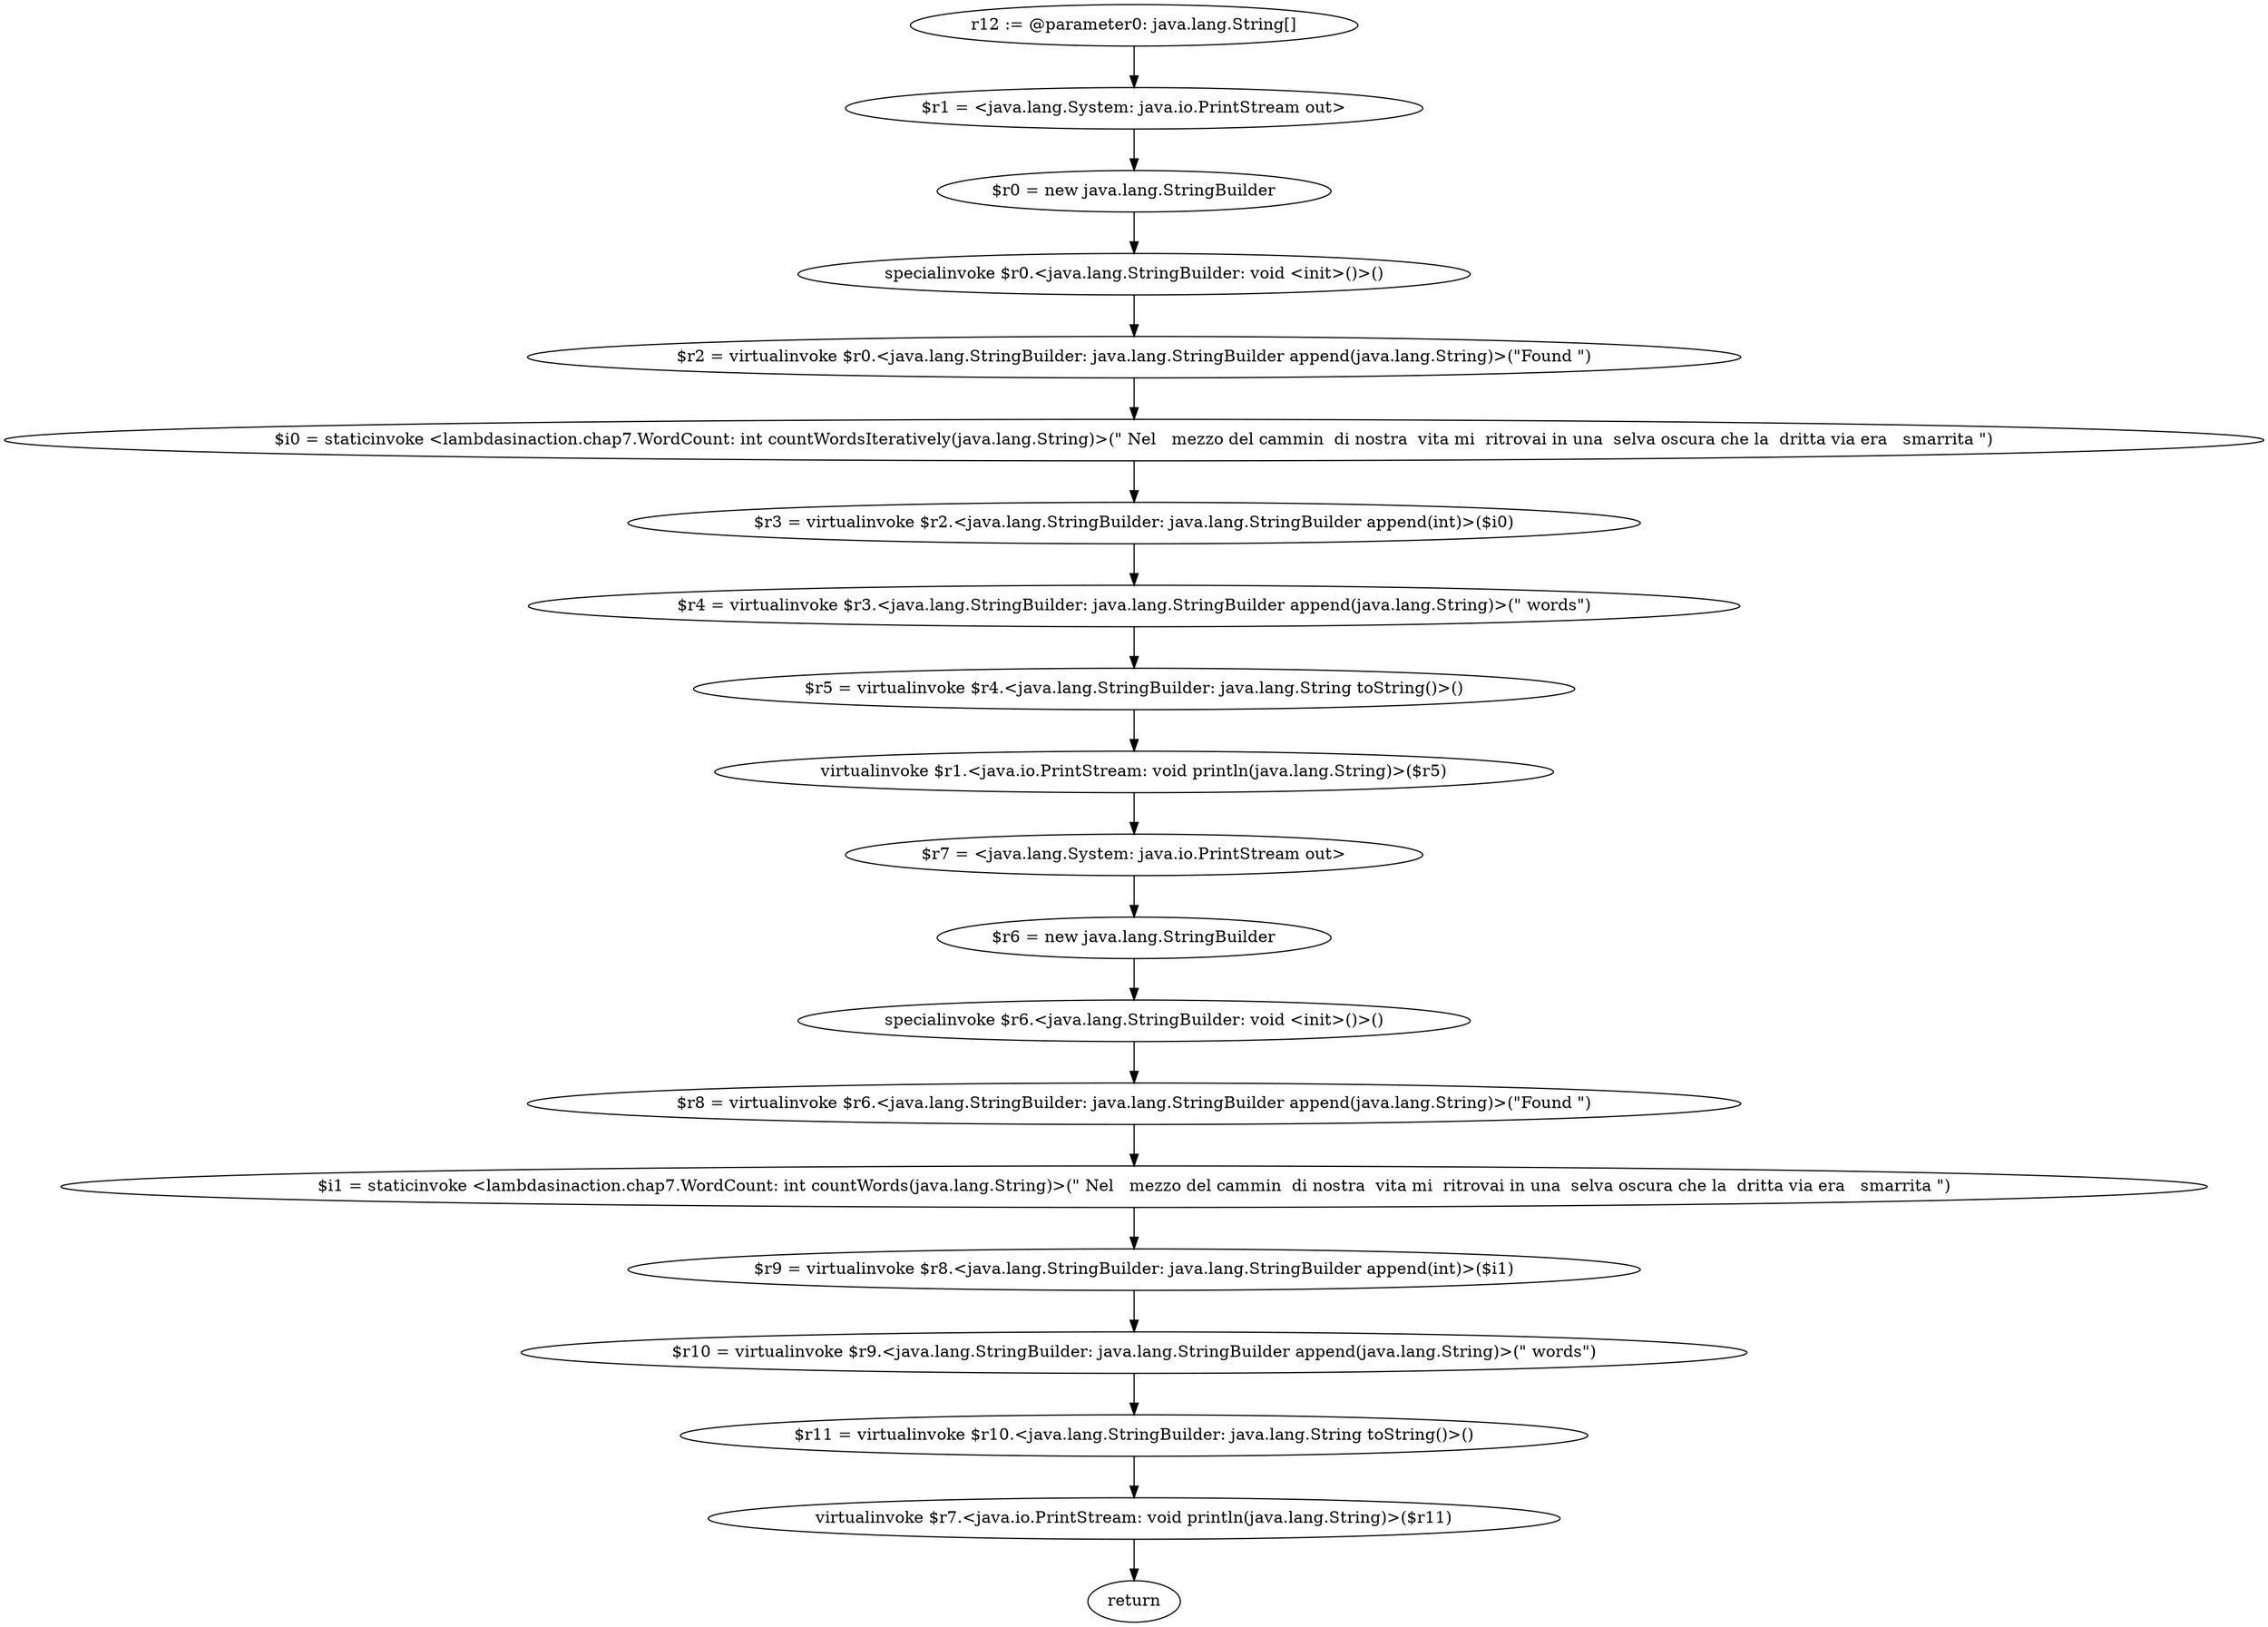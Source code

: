digraph "unitGraph" {
    "r12 := @parameter0: java.lang.String[]"
    "$r1 = <java.lang.System: java.io.PrintStream out>"
    "$r0 = new java.lang.StringBuilder"
    "specialinvoke $r0.<java.lang.StringBuilder: void <init>()>()"
    "$r2 = virtualinvoke $r0.<java.lang.StringBuilder: java.lang.StringBuilder append(java.lang.String)>(\"Found \")"
    "$i0 = staticinvoke <lambdasinaction.chap7.WordCount: int countWordsIteratively(java.lang.String)>(\" Nel   mezzo del cammin  di nostra  vita mi  ritrovai in una  selva oscura che la  dritta via era   smarrita \")"
    "$r3 = virtualinvoke $r2.<java.lang.StringBuilder: java.lang.StringBuilder append(int)>($i0)"
    "$r4 = virtualinvoke $r3.<java.lang.StringBuilder: java.lang.StringBuilder append(java.lang.String)>(\" words\")"
    "$r5 = virtualinvoke $r4.<java.lang.StringBuilder: java.lang.String toString()>()"
    "virtualinvoke $r1.<java.io.PrintStream: void println(java.lang.String)>($r5)"
    "$r7 = <java.lang.System: java.io.PrintStream out>"
    "$r6 = new java.lang.StringBuilder"
    "specialinvoke $r6.<java.lang.StringBuilder: void <init>()>()"
    "$r8 = virtualinvoke $r6.<java.lang.StringBuilder: java.lang.StringBuilder append(java.lang.String)>(\"Found \")"
    "$i1 = staticinvoke <lambdasinaction.chap7.WordCount: int countWords(java.lang.String)>(\" Nel   mezzo del cammin  di nostra  vita mi  ritrovai in una  selva oscura che la  dritta via era   smarrita \")"
    "$r9 = virtualinvoke $r8.<java.lang.StringBuilder: java.lang.StringBuilder append(int)>($i1)"
    "$r10 = virtualinvoke $r9.<java.lang.StringBuilder: java.lang.StringBuilder append(java.lang.String)>(\" words\")"
    "$r11 = virtualinvoke $r10.<java.lang.StringBuilder: java.lang.String toString()>()"
    "virtualinvoke $r7.<java.io.PrintStream: void println(java.lang.String)>($r11)"
    "return"
    "r12 := @parameter0: java.lang.String[]"->"$r1 = <java.lang.System: java.io.PrintStream out>";
    "$r1 = <java.lang.System: java.io.PrintStream out>"->"$r0 = new java.lang.StringBuilder";
    "$r0 = new java.lang.StringBuilder"->"specialinvoke $r0.<java.lang.StringBuilder: void <init>()>()";
    "specialinvoke $r0.<java.lang.StringBuilder: void <init>()>()"->"$r2 = virtualinvoke $r0.<java.lang.StringBuilder: java.lang.StringBuilder append(java.lang.String)>(\"Found \")";
    "$r2 = virtualinvoke $r0.<java.lang.StringBuilder: java.lang.StringBuilder append(java.lang.String)>(\"Found \")"->"$i0 = staticinvoke <lambdasinaction.chap7.WordCount: int countWordsIteratively(java.lang.String)>(\" Nel   mezzo del cammin  di nostra  vita mi  ritrovai in una  selva oscura che la  dritta via era   smarrita \")";
    "$i0 = staticinvoke <lambdasinaction.chap7.WordCount: int countWordsIteratively(java.lang.String)>(\" Nel   mezzo del cammin  di nostra  vita mi  ritrovai in una  selva oscura che la  dritta via era   smarrita \")"->"$r3 = virtualinvoke $r2.<java.lang.StringBuilder: java.lang.StringBuilder append(int)>($i0)";
    "$r3 = virtualinvoke $r2.<java.lang.StringBuilder: java.lang.StringBuilder append(int)>($i0)"->"$r4 = virtualinvoke $r3.<java.lang.StringBuilder: java.lang.StringBuilder append(java.lang.String)>(\" words\")";
    "$r4 = virtualinvoke $r3.<java.lang.StringBuilder: java.lang.StringBuilder append(java.lang.String)>(\" words\")"->"$r5 = virtualinvoke $r4.<java.lang.StringBuilder: java.lang.String toString()>()";
    "$r5 = virtualinvoke $r4.<java.lang.StringBuilder: java.lang.String toString()>()"->"virtualinvoke $r1.<java.io.PrintStream: void println(java.lang.String)>($r5)";
    "virtualinvoke $r1.<java.io.PrintStream: void println(java.lang.String)>($r5)"->"$r7 = <java.lang.System: java.io.PrintStream out>";
    "$r7 = <java.lang.System: java.io.PrintStream out>"->"$r6 = new java.lang.StringBuilder";
    "$r6 = new java.lang.StringBuilder"->"specialinvoke $r6.<java.lang.StringBuilder: void <init>()>()";
    "specialinvoke $r6.<java.lang.StringBuilder: void <init>()>()"->"$r8 = virtualinvoke $r6.<java.lang.StringBuilder: java.lang.StringBuilder append(java.lang.String)>(\"Found \")";
    "$r8 = virtualinvoke $r6.<java.lang.StringBuilder: java.lang.StringBuilder append(java.lang.String)>(\"Found \")"->"$i1 = staticinvoke <lambdasinaction.chap7.WordCount: int countWords(java.lang.String)>(\" Nel   mezzo del cammin  di nostra  vita mi  ritrovai in una  selva oscura che la  dritta via era   smarrita \")";
    "$i1 = staticinvoke <lambdasinaction.chap7.WordCount: int countWords(java.lang.String)>(\" Nel   mezzo del cammin  di nostra  vita mi  ritrovai in una  selva oscura che la  dritta via era   smarrita \")"->"$r9 = virtualinvoke $r8.<java.lang.StringBuilder: java.lang.StringBuilder append(int)>($i1)";
    "$r9 = virtualinvoke $r8.<java.lang.StringBuilder: java.lang.StringBuilder append(int)>($i1)"->"$r10 = virtualinvoke $r9.<java.lang.StringBuilder: java.lang.StringBuilder append(java.lang.String)>(\" words\")";
    "$r10 = virtualinvoke $r9.<java.lang.StringBuilder: java.lang.StringBuilder append(java.lang.String)>(\" words\")"->"$r11 = virtualinvoke $r10.<java.lang.StringBuilder: java.lang.String toString()>()";
    "$r11 = virtualinvoke $r10.<java.lang.StringBuilder: java.lang.String toString()>()"->"virtualinvoke $r7.<java.io.PrintStream: void println(java.lang.String)>($r11)";
    "virtualinvoke $r7.<java.io.PrintStream: void println(java.lang.String)>($r11)"->"return";
}
